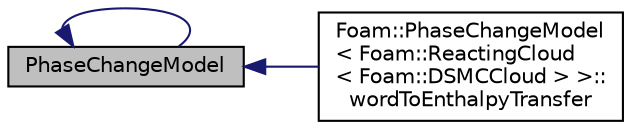 digraph "PhaseChangeModel"
{
  bgcolor="transparent";
  edge [fontname="Helvetica",fontsize="10",labelfontname="Helvetica",labelfontsize="10"];
  node [fontname="Helvetica",fontsize="10",shape=record];
  rankdir="LR";
  Node1 [label="PhaseChangeModel",height=0.2,width=0.4,color="black", fillcolor="grey75", style="filled", fontcolor="black"];
  Node1 -> Node1 [dir="back",color="midnightblue",fontsize="10",style="solid",fontname="Helvetica"];
  Node1 -> Node2 [dir="back",color="midnightblue",fontsize="10",style="solid",fontname="Helvetica"];
  Node2 [label="Foam::PhaseChangeModel\l\< Foam::ReactingCloud\l\< Foam::DSMCCloud \> \>::\lwordToEnthalpyTransfer",height=0.2,width=0.4,color="black",URL="$a24937.html#ab453d3b94de7605feb87e7851d1f63fc",tooltip="Convert word to enthalpy transfer type. "];
}
